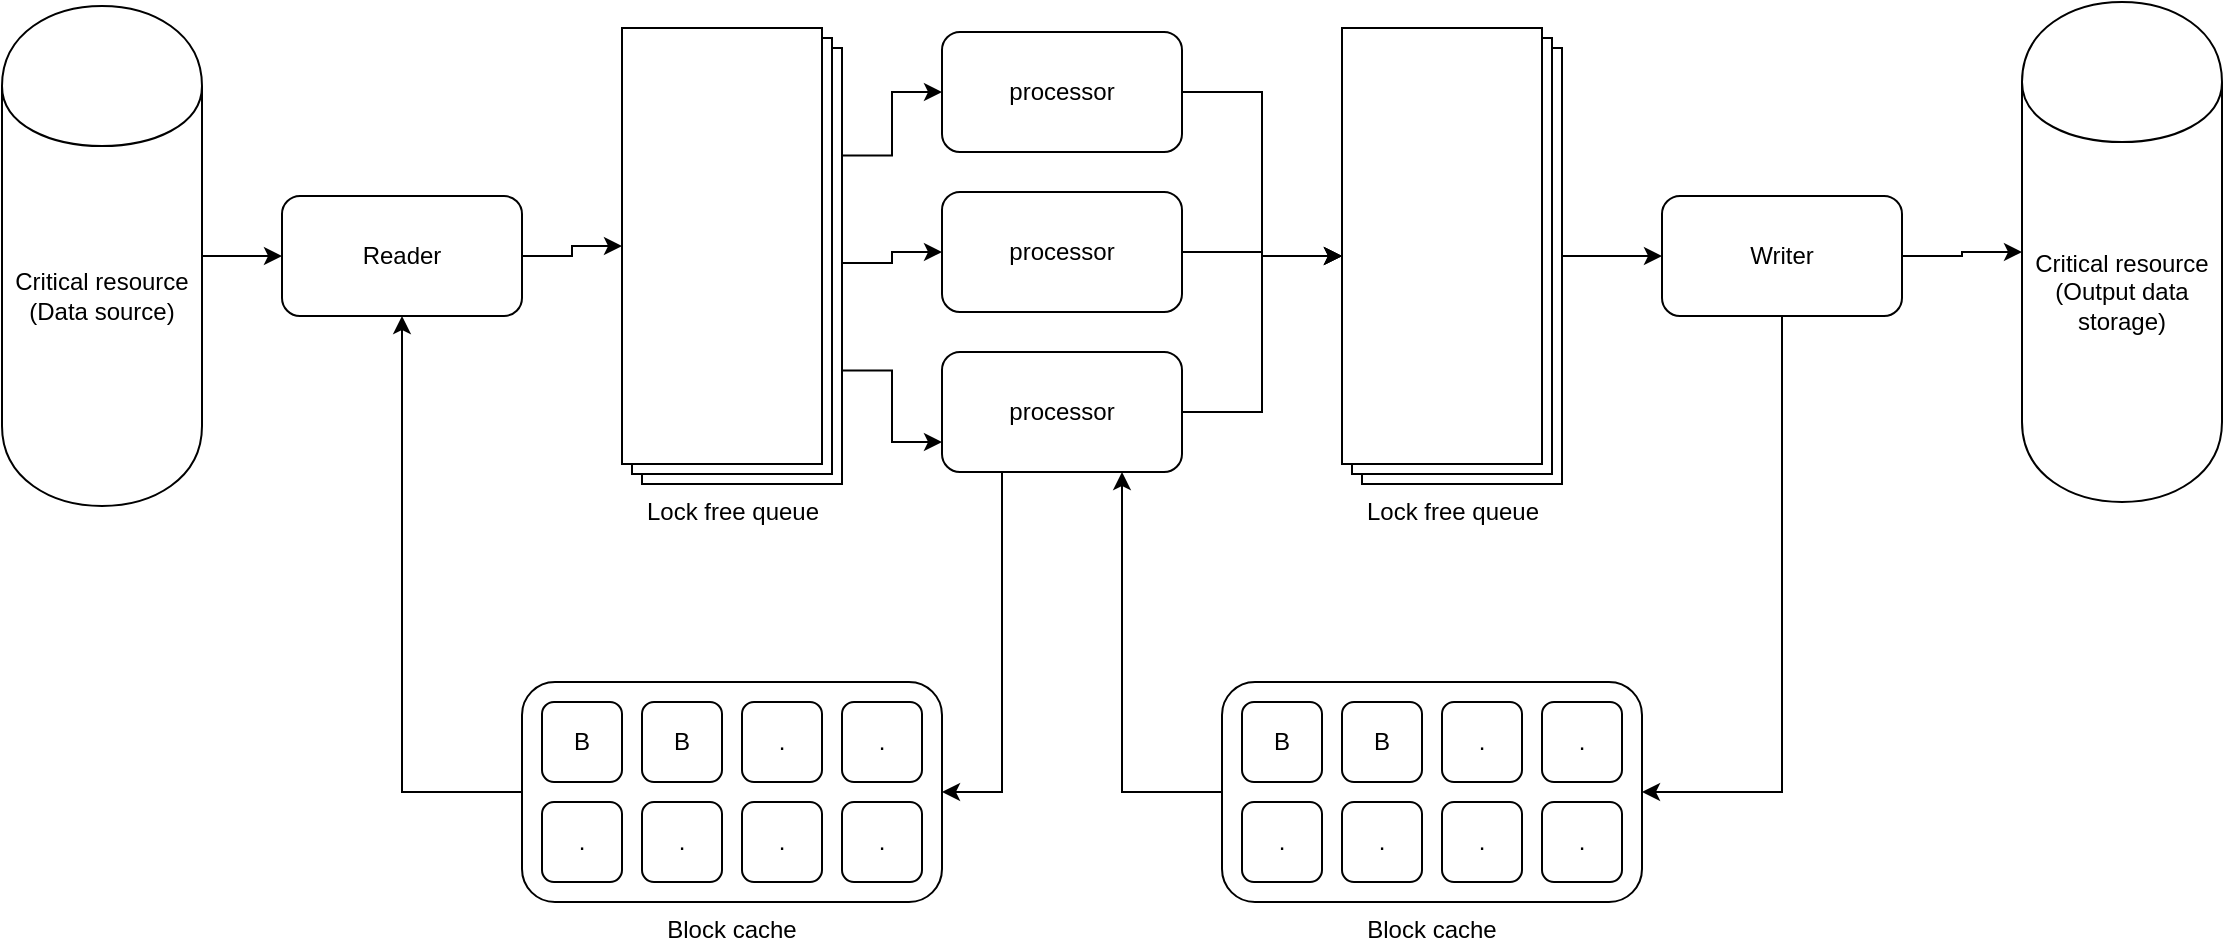 <mxfile version="12.1.3" type="device" pages="1"><diagram id="s7hbl0NEhfTRc5VvQCko" name="Page-1"><mxGraphModel dx="1976" dy="972" grid="1" gridSize="10" guides="1" tooltips="1" connect="1" arrows="1" fold="1" page="1" pageScale="1" pageWidth="1169" pageHeight="827" math="0" shadow="0"><root><mxCell id="0"/><mxCell id="1" parent="0"/><mxCell id="x4zVzCck4l4xkIHYEWyn-25" value="" style="edgeStyle=orthogonalEdgeStyle;rounded=0;orthogonalLoop=1;jettySize=auto;html=1;" parent="1" source="x4zVzCck4l4xkIHYEWyn-1" target="x4zVzCck4l4xkIHYEWyn-20" edge="1"><mxGeometry relative="1" as="geometry"/></mxCell><mxCell id="x4zVzCck4l4xkIHYEWyn-1" value="&lt;span style=&quot;white-space: normal&quot;&gt;Critical resource (Data source)&lt;/span&gt;" style="shape=cylinder;whiteSpace=wrap;html=1;boundedLbl=1;backgroundOutline=1;labelPosition=center;verticalLabelPosition=middle;align=center;verticalAlign=middle;" parent="1" vertex="1"><mxGeometry x="30" y="42" width="100" height="250" as="geometry"/></mxCell><mxCell id="x4zVzCck4l4xkIHYEWyn-9" value="Critical resource (Output data storage)" style="shape=cylinder;whiteSpace=wrap;html=1;boundedLbl=1;backgroundOutline=1;" parent="1" vertex="1"><mxGeometry x="1040" y="40" width="100" height="250" as="geometry"/></mxCell><mxCell id="x4zVzCck4l4xkIHYEWyn-46" style="edgeStyle=orthogonalEdgeStyle;rounded=0;orthogonalLoop=1;jettySize=auto;html=1;exitX=1;exitY=0.5;exitDx=0;exitDy=0;entryX=0;entryY=0;entryDx=0;entryDy=109;entryPerimeter=0;" parent="1" source="x4zVzCck4l4xkIHYEWyn-20" target="x4zVzCck4l4xkIHYEWyn-44" edge="1"><mxGeometry relative="1" as="geometry"><mxPoint x="350" y="166" as="targetPoint"/></mxGeometry></mxCell><mxCell id="x4zVzCck4l4xkIHYEWyn-20" value="&lt;span style=&quot;white-space: normal&quot;&gt;Reader&lt;/span&gt;" style="rounded=1;whiteSpace=wrap;html=1;" parent="1" vertex="1"><mxGeometry x="170" y="137" width="120" height="60" as="geometry"/></mxCell><mxCell id="x4zVzCck4l4xkIHYEWyn-43" value="" style="edgeStyle=orthogonalEdgeStyle;rounded=0;orthogonalLoop=1;jettySize=auto;html=1;" parent="1" source="x4zVzCck4l4xkIHYEWyn-22" target="x4zVzCck4l4xkIHYEWyn-9" edge="1"><mxGeometry relative="1" as="geometry"/></mxCell><mxCell id="AhJmJnSdtRrOkEqRvl0Y-25" style="edgeStyle=orthogonalEdgeStyle;rounded=0;orthogonalLoop=1;jettySize=auto;html=1;exitX=0.5;exitY=1;exitDx=0;exitDy=0;entryX=1;entryY=0.5;entryDx=0;entryDy=0;" edge="1" parent="1" source="x4zVzCck4l4xkIHYEWyn-22" target="AhJmJnSdtRrOkEqRvl0Y-13"><mxGeometry relative="1" as="geometry"/></mxCell><mxCell id="x4zVzCck4l4xkIHYEWyn-22" value="Writer" style="rounded=1;whiteSpace=wrap;html=1;" parent="1" vertex="1"><mxGeometry x="860" y="137" width="120" height="60" as="geometry"/></mxCell><mxCell id="x4zVzCck4l4xkIHYEWyn-42" value="" style="edgeStyle=orthogonalEdgeStyle;rounded=0;orthogonalLoop=1;jettySize=auto;html=1;" parent="1" source="x4zVzCck4l4xkIHYEWyn-31" target="x4zVzCck4l4xkIHYEWyn-22" edge="1"><mxGeometry relative="1" as="geometry"/></mxCell><mxCell id="x4zVzCck4l4xkIHYEWyn-31" value="Lock free queue" style="verticalLabelPosition=bottom;verticalAlign=top;html=1;shape=mxgraph.basic.layered_rect;dx=10;outlineConnect=0;" parent="1" vertex="1"><mxGeometry x="700" y="53" width="110" height="228" as="geometry"/></mxCell><mxCell id="x4zVzCck4l4xkIHYEWyn-38" value="" style="edgeStyle=orthogonalEdgeStyle;rounded=0;orthogonalLoop=1;jettySize=auto;html=1;" parent="1" source="x4zVzCck4l4xkIHYEWyn-32" target="x4zVzCck4l4xkIHYEWyn-31" edge="1"><mxGeometry relative="1" as="geometry"/></mxCell><mxCell id="x4zVzCck4l4xkIHYEWyn-32" value="processor" style="rounded=1;whiteSpace=wrap;html=1;" parent="1" vertex="1"><mxGeometry x="500" y="55" width="120" height="60" as="geometry"/></mxCell><mxCell id="x4zVzCck4l4xkIHYEWyn-39" value="" style="edgeStyle=orthogonalEdgeStyle;rounded=0;orthogonalLoop=1;jettySize=auto;html=1;" parent="1" source="x4zVzCck4l4xkIHYEWyn-33" target="x4zVzCck4l4xkIHYEWyn-31" edge="1"><mxGeometry relative="1" as="geometry"/></mxCell><mxCell id="x4zVzCck4l4xkIHYEWyn-33" value="processor" style="rounded=1;whiteSpace=wrap;html=1;" parent="1" vertex="1"><mxGeometry x="500" y="135" width="120" height="60" as="geometry"/></mxCell><mxCell id="x4zVzCck4l4xkIHYEWyn-40" value="" style="edgeStyle=orthogonalEdgeStyle;rounded=0;orthogonalLoop=1;jettySize=auto;html=1;" parent="1" source="x4zVzCck4l4xkIHYEWyn-34" target="x4zVzCck4l4xkIHYEWyn-31" edge="1"><mxGeometry relative="1" as="geometry"/></mxCell><mxCell id="AhJmJnSdtRrOkEqRvl0Y-23" style="edgeStyle=orthogonalEdgeStyle;rounded=0;orthogonalLoop=1;jettySize=auto;html=1;exitX=0.25;exitY=1;exitDx=0;exitDy=0;entryX=1;entryY=0.5;entryDx=0;entryDy=0;" edge="1" parent="1" source="x4zVzCck4l4xkIHYEWyn-34" target="AhJmJnSdtRrOkEqRvl0Y-4"><mxGeometry relative="1" as="geometry"/></mxCell><mxCell id="x4zVzCck4l4xkIHYEWyn-34" value="processor" style="rounded=1;whiteSpace=wrap;html=1;" parent="1" vertex="1"><mxGeometry x="500" y="215" width="120" height="60" as="geometry"/></mxCell><mxCell id="x4zVzCck4l4xkIHYEWyn-48" style="edgeStyle=orthogonalEdgeStyle;rounded=0;orthogonalLoop=1;jettySize=auto;html=1;exitX=0;exitY=0;exitDx=110;exitDy=63.75;exitPerimeter=0;entryX=0;entryY=0.5;entryDx=0;entryDy=0;" parent="1" source="x4zVzCck4l4xkIHYEWyn-44" target="x4zVzCck4l4xkIHYEWyn-32" edge="1"><mxGeometry relative="1" as="geometry"/></mxCell><mxCell id="x4zVzCck4l4xkIHYEWyn-49" style="edgeStyle=orthogonalEdgeStyle;rounded=0;orthogonalLoop=1;jettySize=auto;html=1;exitX=0;exitY=0;exitDx=110;exitDy=117.5;exitPerimeter=0;entryX=0;entryY=0.5;entryDx=0;entryDy=0;" parent="1" source="x4zVzCck4l4xkIHYEWyn-44" target="x4zVzCck4l4xkIHYEWyn-33" edge="1"><mxGeometry relative="1" as="geometry"/></mxCell><mxCell id="x4zVzCck4l4xkIHYEWyn-50" style="edgeStyle=orthogonalEdgeStyle;rounded=0;orthogonalLoop=1;jettySize=auto;html=1;exitX=0;exitY=0;exitDx=110;exitDy=171.25;exitPerimeter=0;entryX=0;entryY=0.75;entryDx=0;entryDy=0;" parent="1" source="x4zVzCck4l4xkIHYEWyn-44" target="x4zVzCck4l4xkIHYEWyn-34" edge="1"><mxGeometry relative="1" as="geometry"/></mxCell><mxCell id="x4zVzCck4l4xkIHYEWyn-44" value="Lock free queue" style="verticalLabelPosition=bottom;verticalAlign=top;html=1;shape=mxgraph.basic.layered_rect;dx=10;outlineConnect=0;" parent="1" vertex="1"><mxGeometry x="340" y="53" width="110" height="228" as="geometry"/></mxCell><mxCell id="AhJmJnSdtRrOkEqRvl0Y-22" style="edgeStyle=orthogonalEdgeStyle;rounded=0;orthogonalLoop=1;jettySize=auto;html=1;exitX=0;exitY=0.5;exitDx=0;exitDy=0;" edge="1" parent="1" source="AhJmJnSdtRrOkEqRvl0Y-4" target="x4zVzCck4l4xkIHYEWyn-20"><mxGeometry relative="1" as="geometry"/></mxCell><mxCell id="AhJmJnSdtRrOkEqRvl0Y-4" value="Block cache" style="rounded=1;whiteSpace=wrap;html=1;labelPosition=center;verticalLabelPosition=bottom;align=center;verticalAlign=top;" vertex="1" parent="1"><mxGeometry x="290" y="380" width="210" height="110" as="geometry"/></mxCell><mxCell id="AhJmJnSdtRrOkEqRvl0Y-5" value="B" style="rounded=1;whiteSpace=wrap;html=1;" vertex="1" parent="1"><mxGeometry x="300" y="390" width="40" height="40" as="geometry"/></mxCell><mxCell id="AhJmJnSdtRrOkEqRvl0Y-6" value="B" style="rounded=1;whiteSpace=wrap;html=1;" vertex="1" parent="1"><mxGeometry x="350" y="390" width="40" height="40" as="geometry"/></mxCell><mxCell id="AhJmJnSdtRrOkEqRvl0Y-7" value="." style="rounded=1;whiteSpace=wrap;html=1;" vertex="1" parent="1"><mxGeometry x="400" y="390" width="40" height="40" as="geometry"/></mxCell><mxCell id="AhJmJnSdtRrOkEqRvl0Y-8" value="." style="rounded=1;whiteSpace=wrap;html=1;" vertex="1" parent="1"><mxGeometry x="450" y="390" width="40" height="40" as="geometry"/></mxCell><mxCell id="AhJmJnSdtRrOkEqRvl0Y-9" value="." style="rounded=1;whiteSpace=wrap;html=1;" vertex="1" parent="1"><mxGeometry x="300" y="440" width="40" height="40" as="geometry"/></mxCell><mxCell id="AhJmJnSdtRrOkEqRvl0Y-10" value="." style="rounded=1;whiteSpace=wrap;html=1;" vertex="1" parent="1"><mxGeometry x="350" y="440" width="40" height="40" as="geometry"/></mxCell><mxCell id="AhJmJnSdtRrOkEqRvl0Y-11" value="." style="rounded=1;whiteSpace=wrap;html=1;" vertex="1" parent="1"><mxGeometry x="400" y="440" width="40" height="40" as="geometry"/></mxCell><mxCell id="AhJmJnSdtRrOkEqRvl0Y-12" value="." style="rounded=1;whiteSpace=wrap;html=1;" vertex="1" parent="1"><mxGeometry x="450" y="440" width="40" height="40" as="geometry"/></mxCell><mxCell id="AhJmJnSdtRrOkEqRvl0Y-24" style="edgeStyle=orthogonalEdgeStyle;rounded=0;orthogonalLoop=1;jettySize=auto;html=1;exitX=0;exitY=0.5;exitDx=0;exitDy=0;entryX=0.75;entryY=1;entryDx=0;entryDy=0;" edge="1" parent="1" source="AhJmJnSdtRrOkEqRvl0Y-13" target="x4zVzCck4l4xkIHYEWyn-34"><mxGeometry relative="1" as="geometry"/></mxCell><mxCell id="AhJmJnSdtRrOkEqRvl0Y-13" value="Block cache" style="rounded=1;whiteSpace=wrap;html=1;labelPosition=center;verticalLabelPosition=bottom;align=center;verticalAlign=top;" vertex="1" parent="1"><mxGeometry x="640" y="380" width="210" height="110" as="geometry"/></mxCell><mxCell id="AhJmJnSdtRrOkEqRvl0Y-14" value="B" style="rounded=1;whiteSpace=wrap;html=1;" vertex="1" parent="1"><mxGeometry x="650" y="390" width="40" height="40" as="geometry"/></mxCell><mxCell id="AhJmJnSdtRrOkEqRvl0Y-15" value="B" style="rounded=1;whiteSpace=wrap;html=1;" vertex="1" parent="1"><mxGeometry x="700" y="390" width="40" height="40" as="geometry"/></mxCell><mxCell id="AhJmJnSdtRrOkEqRvl0Y-16" value="." style="rounded=1;whiteSpace=wrap;html=1;" vertex="1" parent="1"><mxGeometry x="750" y="390" width="40" height="40" as="geometry"/></mxCell><mxCell id="AhJmJnSdtRrOkEqRvl0Y-17" value="." style="rounded=1;whiteSpace=wrap;html=1;" vertex="1" parent="1"><mxGeometry x="800" y="390" width="40" height="40" as="geometry"/></mxCell><mxCell id="AhJmJnSdtRrOkEqRvl0Y-18" value="." style="rounded=1;whiteSpace=wrap;html=1;" vertex="1" parent="1"><mxGeometry x="650" y="440" width="40" height="40" as="geometry"/></mxCell><mxCell id="AhJmJnSdtRrOkEqRvl0Y-19" value="." style="rounded=1;whiteSpace=wrap;html=1;" vertex="1" parent="1"><mxGeometry x="700" y="440" width="40" height="40" as="geometry"/></mxCell><mxCell id="AhJmJnSdtRrOkEqRvl0Y-20" value="." style="rounded=1;whiteSpace=wrap;html=1;" vertex="1" parent="1"><mxGeometry x="750" y="440" width="40" height="40" as="geometry"/></mxCell><mxCell id="AhJmJnSdtRrOkEqRvl0Y-21" value="." style="rounded=1;whiteSpace=wrap;html=1;" vertex="1" parent="1"><mxGeometry x="800" y="440" width="40" height="40" as="geometry"/></mxCell></root></mxGraphModel></diagram></mxfile>